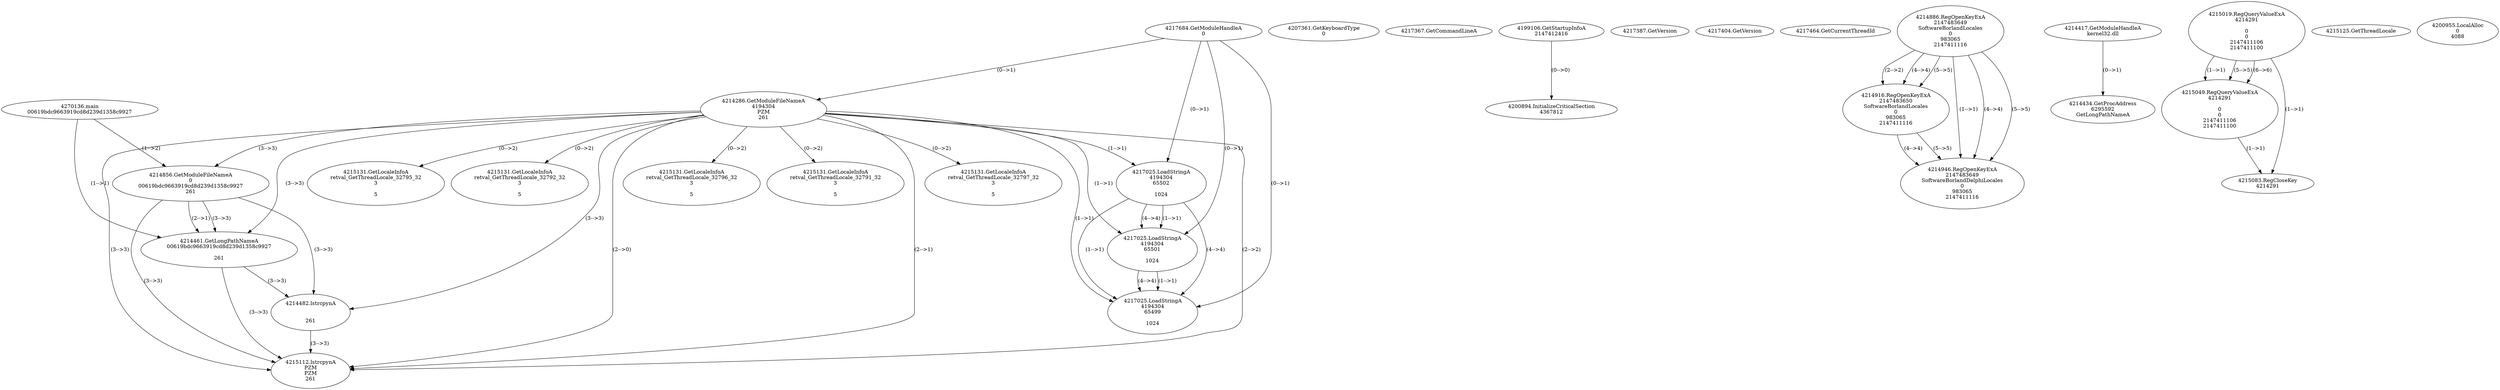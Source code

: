 // Global SCDG with merge call
digraph {
	0 [label="4270136.main
00619bdc9663919cd8d239d1358c9927"]
	1 [label="4217684.GetModuleHandleA
0"]
	2 [label="4207361.GetKeyboardType
0"]
	3 [label="4217367.GetCommandLineA
"]
	4 [label="4199106.GetStartupInfoA
2147412416"]
	5 [label="4217387.GetVersion
"]
	6 [label="4217404.GetVersion
"]
	7 [label="4217464.GetCurrentThreadId
"]
	8 [label="4214286.GetModuleFileNameA
4194304
PZM
261"]
	1 -> 8 [label="(0-->1)"]
	9 [label="4214856.GetModuleFileNameA
0
00619bdc9663919cd8d239d1358c9927
261"]
	0 -> 9 [label="(1-->2)"]
	8 -> 9 [label="(3-->3)"]
	10 [label="4214886.RegOpenKeyExA
2147483649
Software\Borland\Locales
0
983065
2147411116"]
	11 [label="4214417.GetModuleHandleA
kernel32.dll"]
	12 [label="4214434.GetProcAddress
6295592
GetLongPathNameA"]
	11 -> 12 [label="(0-->1)"]
	13 [label="4214461.GetLongPathNameA
00619bdc9663919cd8d239d1358c9927

261"]
	0 -> 13 [label="(1-->1)"]
	9 -> 13 [label="(2-->1)"]
	8 -> 13 [label="(3-->3)"]
	9 -> 13 [label="(3-->3)"]
	14 [label="4214482.lstrcpynA


261"]
	8 -> 14 [label="(3-->3)"]
	9 -> 14 [label="(3-->3)"]
	13 -> 14 [label="(3-->3)"]
	15 [label="4215019.RegQueryValueExA
4214291

0
0
2147411106
2147411100"]
	16 [label="4215049.RegQueryValueExA
4214291

0
0
2147411106
2147411100"]
	15 -> 16 [label="(1-->1)"]
	15 -> 16 [label="(5-->5)"]
	15 -> 16 [label="(6-->6)"]
	17 [label="4215083.RegCloseKey
4214291"]
	15 -> 17 [label="(1-->1)"]
	16 -> 17 [label="(1-->1)"]
	18 [label="4215112.lstrcpynA
PZM
PZM
261"]
	8 -> 18 [label="(2-->1)"]
	8 -> 18 [label="(2-->2)"]
	8 -> 18 [label="(3-->3)"]
	9 -> 18 [label="(3-->3)"]
	13 -> 18 [label="(3-->3)"]
	14 -> 18 [label="(3-->3)"]
	8 -> 18 [label="(2-->0)"]
	19 [label="4215125.GetThreadLocale
"]
	20 [label="4215131.GetLocaleInfoA
retval_GetThreadLocale_32795_32
3

5"]
	8 -> 20 [label="(0-->2)"]
	21 [label="4217025.LoadStringA
4194304
65502

1024"]
	1 -> 21 [label="(0-->1)"]
	8 -> 21 [label="(1-->1)"]
	22 [label="4200894.InitializeCriticalSection
4367812"]
	4 -> 22 [label="(0-->0)"]
	23 [label="4200955.LocalAlloc
0
4088"]
	24 [label="4214916.RegOpenKeyExA
2147483650
Software\Borland\Locales
0
983065
2147411116"]
	10 -> 24 [label="(2-->2)"]
	10 -> 24 [label="(4-->4)"]
	10 -> 24 [label="(5-->5)"]
	25 [label="4215131.GetLocaleInfoA
retval_GetThreadLocale_32792_32
3

5"]
	8 -> 25 [label="(0-->2)"]
	26 [label="4217025.LoadStringA
4194304
65501

1024"]
	1 -> 26 [label="(0-->1)"]
	8 -> 26 [label="(1-->1)"]
	21 -> 26 [label="(1-->1)"]
	21 -> 26 [label="(4-->4)"]
	27 [label="4217025.LoadStringA
4194304
65499

1024"]
	1 -> 27 [label="(0-->1)"]
	8 -> 27 [label="(1-->1)"]
	21 -> 27 [label="(1-->1)"]
	26 -> 27 [label="(1-->1)"]
	21 -> 27 [label="(4-->4)"]
	26 -> 27 [label="(4-->4)"]
	28 [label="4215131.GetLocaleInfoA
retval_GetThreadLocale_32796_32
3

5"]
	8 -> 28 [label="(0-->2)"]
	29 [label="4215131.GetLocaleInfoA
retval_GetThreadLocale_32791_32
3

5"]
	8 -> 29 [label="(0-->2)"]
	30 [label="4214946.RegOpenKeyExA
2147483649
Software\Borland\Delphi\Locales
0
983065
2147411116"]
	10 -> 30 [label="(1-->1)"]
	10 -> 30 [label="(4-->4)"]
	24 -> 30 [label="(4-->4)"]
	10 -> 30 [label="(5-->5)"]
	24 -> 30 [label="(5-->5)"]
	31 [label="4215131.GetLocaleInfoA
retval_GetThreadLocale_32797_32
3

5"]
	8 -> 31 [label="(0-->2)"]
}
